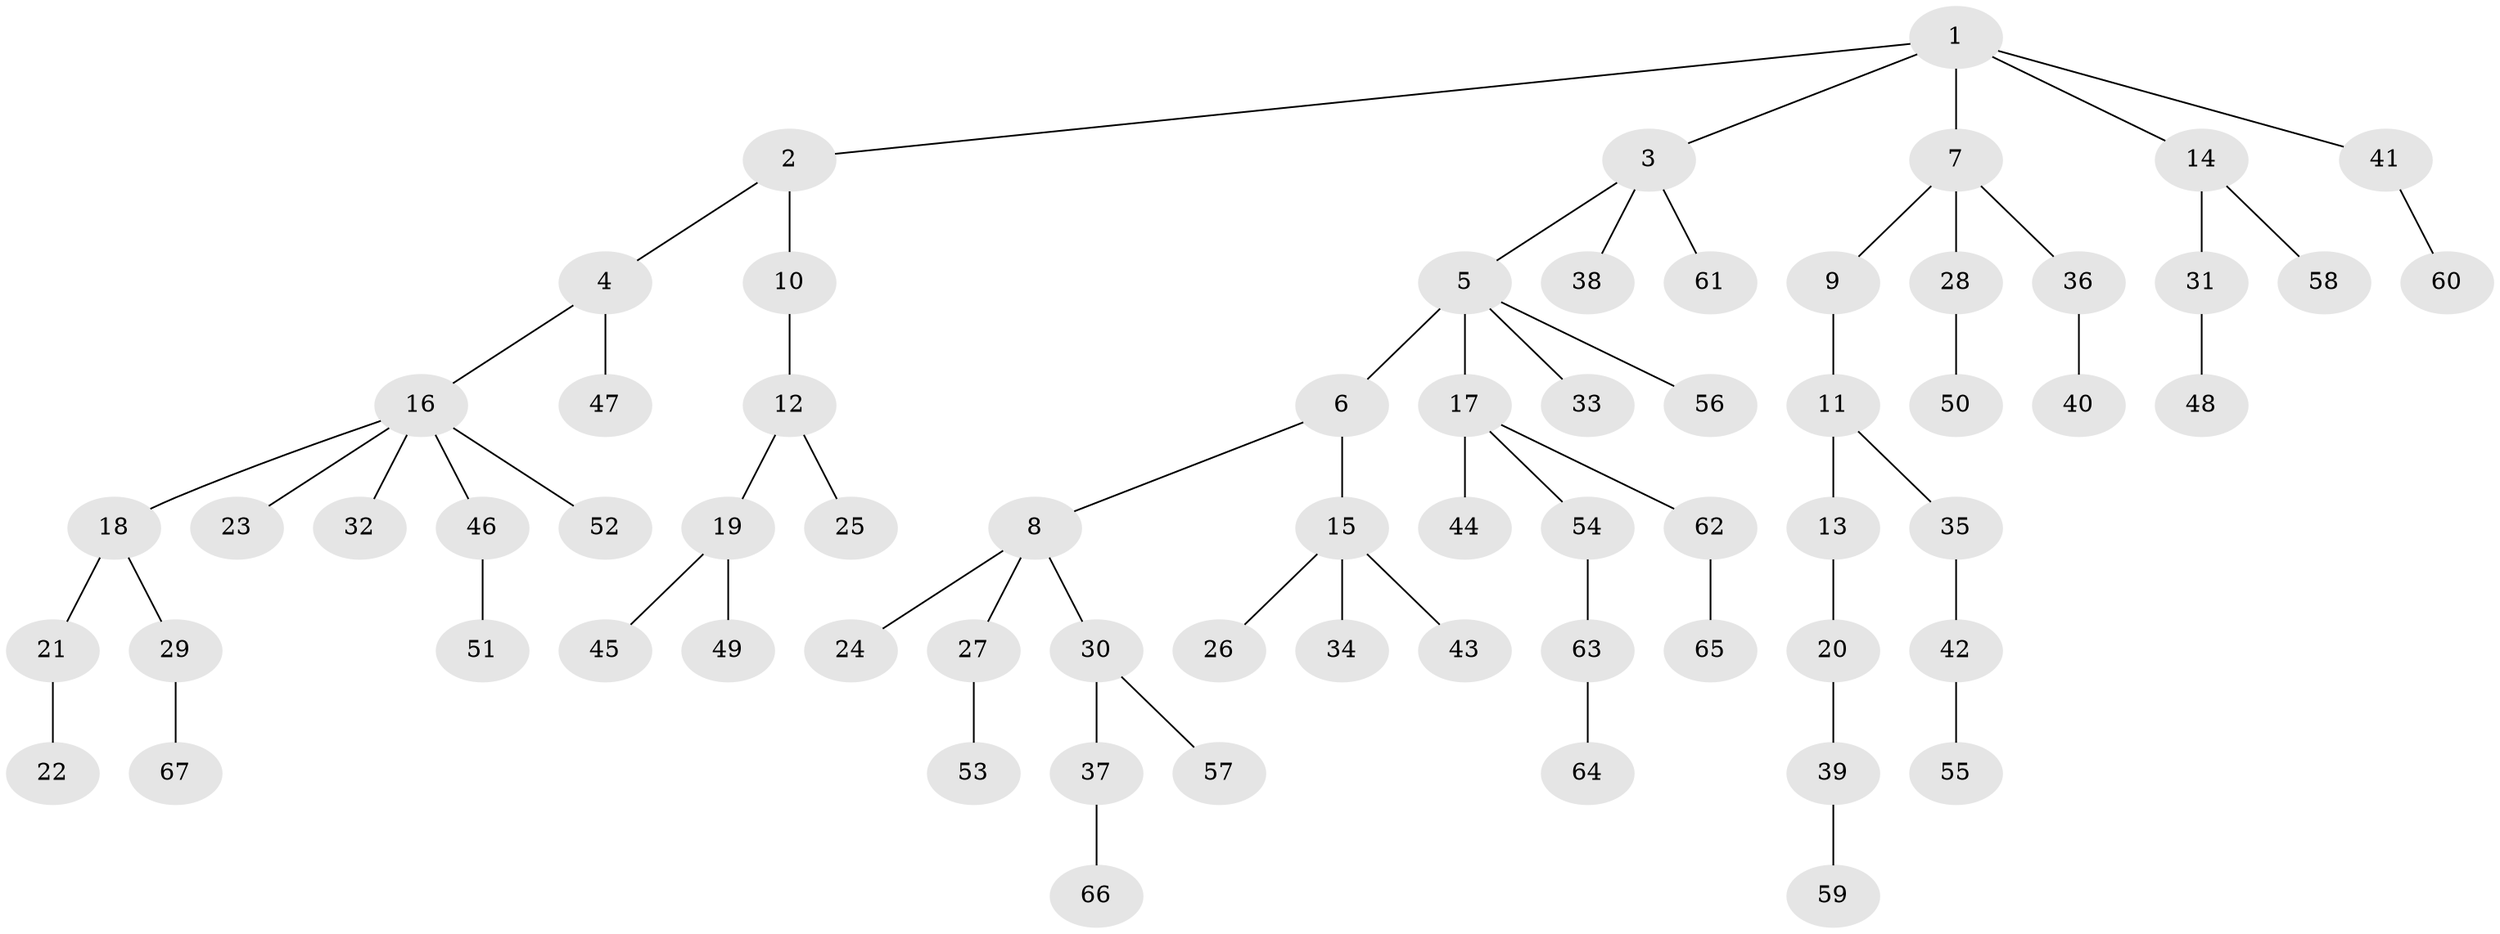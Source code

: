 // Generated by graph-tools (version 1.1) at 2025/26/03/09/25 03:26:33]
// undirected, 67 vertices, 66 edges
graph export_dot {
graph [start="1"]
  node [color=gray90,style=filled];
  1;
  2;
  3;
  4;
  5;
  6;
  7;
  8;
  9;
  10;
  11;
  12;
  13;
  14;
  15;
  16;
  17;
  18;
  19;
  20;
  21;
  22;
  23;
  24;
  25;
  26;
  27;
  28;
  29;
  30;
  31;
  32;
  33;
  34;
  35;
  36;
  37;
  38;
  39;
  40;
  41;
  42;
  43;
  44;
  45;
  46;
  47;
  48;
  49;
  50;
  51;
  52;
  53;
  54;
  55;
  56;
  57;
  58;
  59;
  60;
  61;
  62;
  63;
  64;
  65;
  66;
  67;
  1 -- 2;
  1 -- 3;
  1 -- 7;
  1 -- 14;
  1 -- 41;
  2 -- 4;
  2 -- 10;
  3 -- 5;
  3 -- 38;
  3 -- 61;
  4 -- 16;
  4 -- 47;
  5 -- 6;
  5 -- 17;
  5 -- 33;
  5 -- 56;
  6 -- 8;
  6 -- 15;
  7 -- 9;
  7 -- 28;
  7 -- 36;
  8 -- 24;
  8 -- 27;
  8 -- 30;
  9 -- 11;
  10 -- 12;
  11 -- 13;
  11 -- 35;
  12 -- 19;
  12 -- 25;
  13 -- 20;
  14 -- 31;
  14 -- 58;
  15 -- 26;
  15 -- 34;
  15 -- 43;
  16 -- 18;
  16 -- 23;
  16 -- 32;
  16 -- 46;
  16 -- 52;
  17 -- 44;
  17 -- 54;
  17 -- 62;
  18 -- 21;
  18 -- 29;
  19 -- 45;
  19 -- 49;
  20 -- 39;
  21 -- 22;
  27 -- 53;
  28 -- 50;
  29 -- 67;
  30 -- 37;
  30 -- 57;
  31 -- 48;
  35 -- 42;
  36 -- 40;
  37 -- 66;
  39 -- 59;
  41 -- 60;
  42 -- 55;
  46 -- 51;
  54 -- 63;
  62 -- 65;
  63 -- 64;
}
